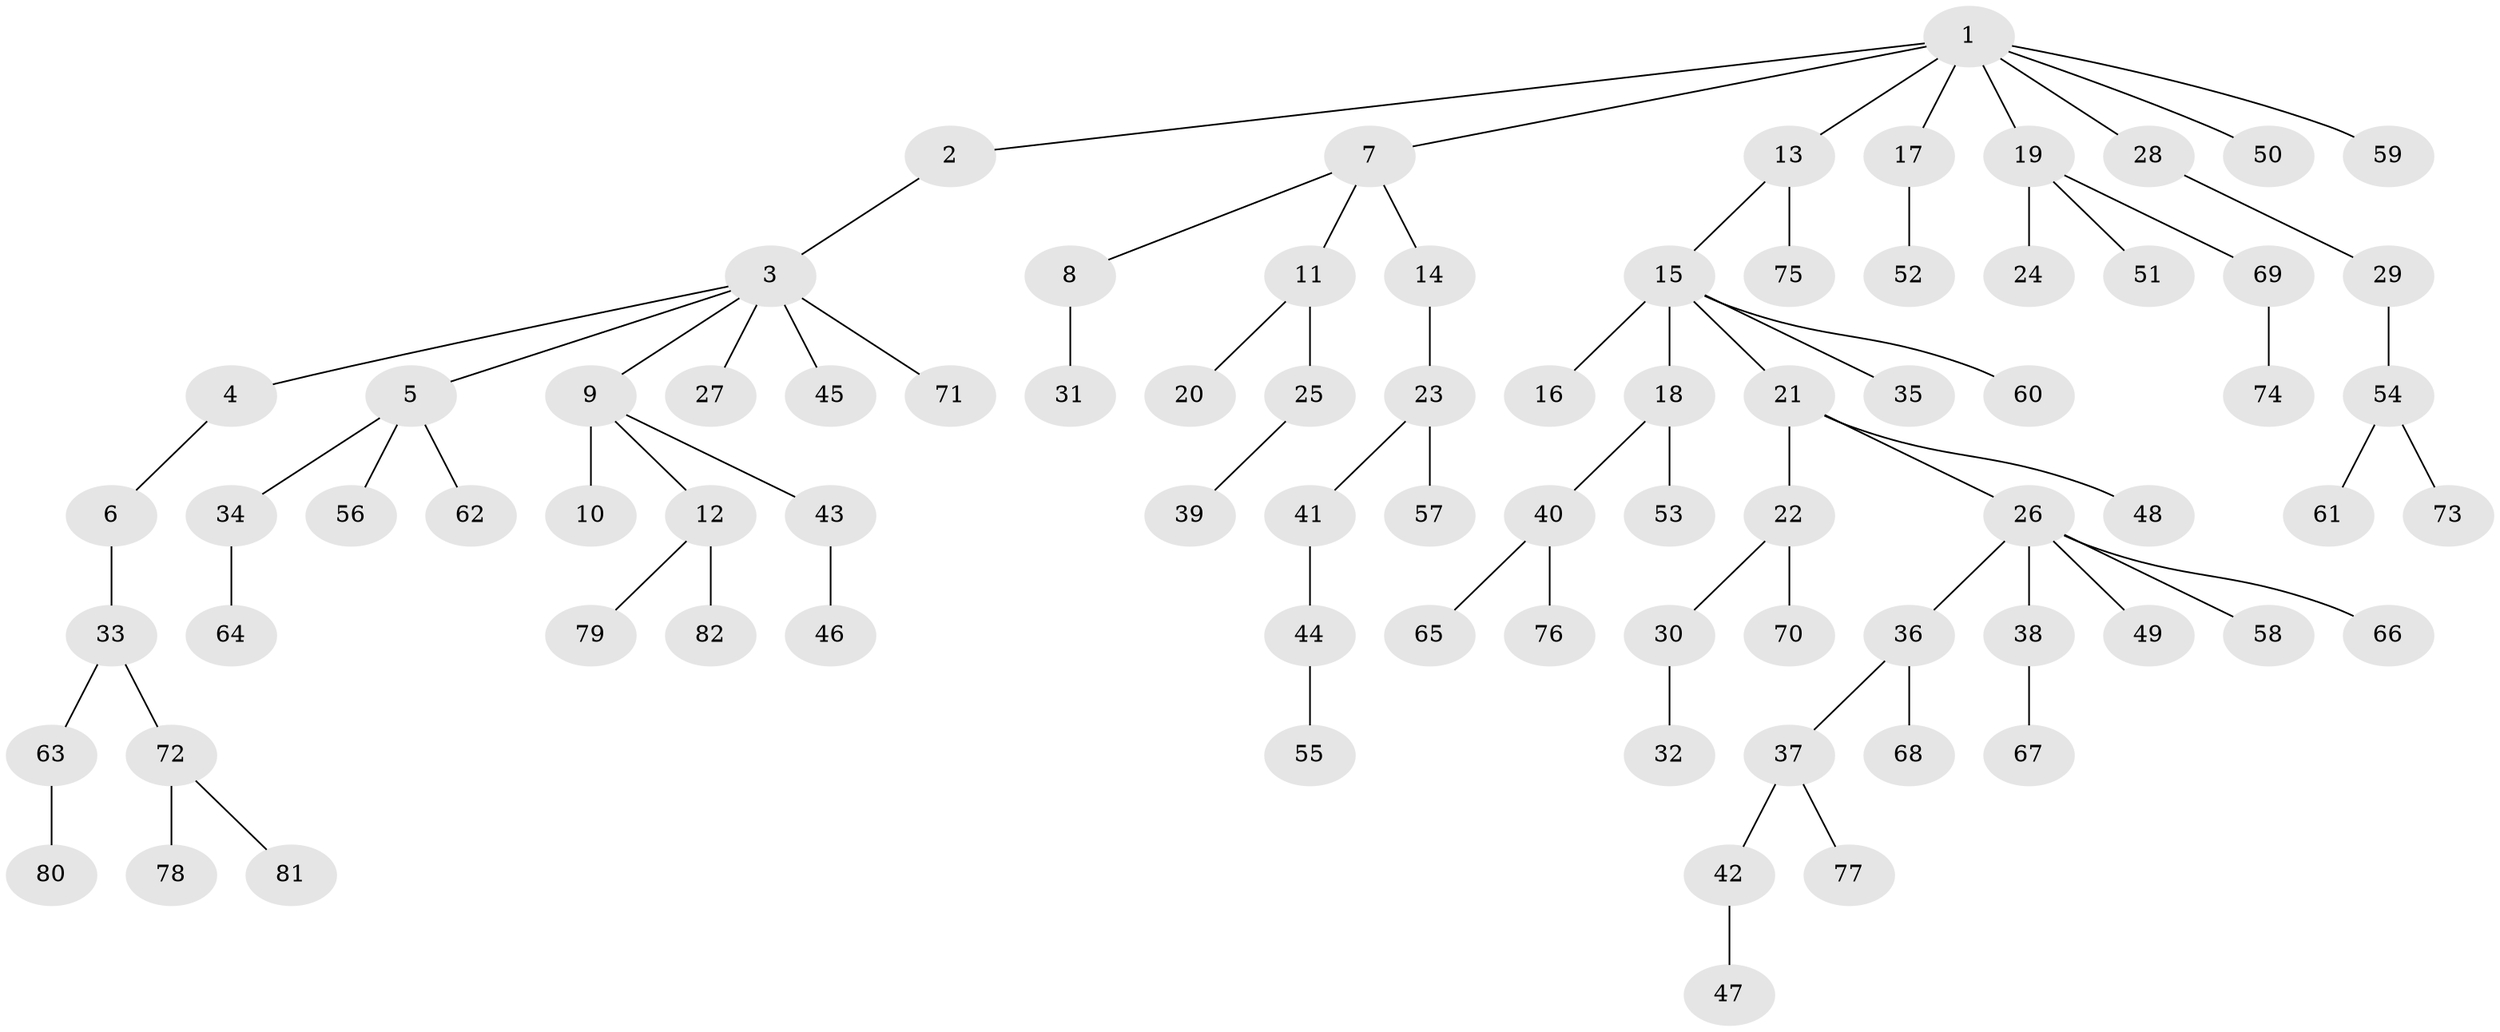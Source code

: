 // original degree distribution, {9: 0.007352941176470588, 3: 0.1323529411764706, 7: 0.014705882352941176, 5: 0.04411764705882353, 2: 0.2426470588235294, 4: 0.051470588235294115, 1: 0.5073529411764706}
// Generated by graph-tools (version 1.1) at 2025/51/03/04/25 22:51:35]
// undirected, 82 vertices, 81 edges
graph export_dot {
  node [color=gray90,style=filled];
  1;
  2;
  3;
  4;
  5;
  6;
  7;
  8;
  9;
  10;
  11;
  12;
  13;
  14;
  15;
  16;
  17;
  18;
  19;
  20;
  21;
  22;
  23;
  24;
  25;
  26;
  27;
  28;
  29;
  30;
  31;
  32;
  33;
  34;
  35;
  36;
  37;
  38;
  39;
  40;
  41;
  42;
  43;
  44;
  45;
  46;
  47;
  48;
  49;
  50;
  51;
  52;
  53;
  54;
  55;
  56;
  57;
  58;
  59;
  60;
  61;
  62;
  63;
  64;
  65;
  66;
  67;
  68;
  69;
  70;
  71;
  72;
  73;
  74;
  75;
  76;
  77;
  78;
  79;
  80;
  81;
  82;
  1 -- 2 [weight=1.0];
  1 -- 7 [weight=1.0];
  1 -- 13 [weight=1.0];
  1 -- 17 [weight=1.0];
  1 -- 19 [weight=1.0];
  1 -- 28 [weight=1.0];
  1 -- 50 [weight=1.0];
  1 -- 59 [weight=1.0];
  2 -- 3 [weight=1.0];
  3 -- 4 [weight=1.0];
  3 -- 5 [weight=1.0];
  3 -- 9 [weight=1.0];
  3 -- 27 [weight=1.0];
  3 -- 45 [weight=2.0];
  3 -- 71 [weight=1.0];
  4 -- 6 [weight=1.0];
  5 -- 34 [weight=1.0];
  5 -- 56 [weight=1.0];
  5 -- 62 [weight=1.0];
  6 -- 33 [weight=1.0];
  7 -- 8 [weight=1.0];
  7 -- 11 [weight=1.0];
  7 -- 14 [weight=1.0];
  8 -- 31 [weight=2.0];
  9 -- 10 [weight=1.0];
  9 -- 12 [weight=1.0];
  9 -- 43 [weight=1.0];
  11 -- 20 [weight=1.0];
  11 -- 25 [weight=1.0];
  12 -- 79 [weight=1.0];
  12 -- 82 [weight=1.0];
  13 -- 15 [weight=1.0];
  13 -- 75 [weight=1.0];
  14 -- 23 [weight=1.0];
  15 -- 16 [weight=1.0];
  15 -- 18 [weight=1.0];
  15 -- 21 [weight=1.0];
  15 -- 35 [weight=1.0];
  15 -- 60 [weight=1.0];
  17 -- 52 [weight=1.0];
  18 -- 40 [weight=1.0];
  18 -- 53 [weight=2.0];
  19 -- 24 [weight=1.0];
  19 -- 51 [weight=1.0];
  19 -- 69 [weight=1.0];
  21 -- 22 [weight=1.0];
  21 -- 26 [weight=1.0];
  21 -- 48 [weight=1.0];
  22 -- 30 [weight=1.0];
  22 -- 70 [weight=1.0];
  23 -- 41 [weight=1.0];
  23 -- 57 [weight=1.0];
  25 -- 39 [weight=1.0];
  26 -- 36 [weight=1.0];
  26 -- 38 [weight=1.0];
  26 -- 49 [weight=1.0];
  26 -- 58 [weight=1.0];
  26 -- 66 [weight=1.0];
  28 -- 29 [weight=1.0];
  29 -- 54 [weight=1.0];
  30 -- 32 [weight=1.0];
  33 -- 63 [weight=1.0];
  33 -- 72 [weight=1.0];
  34 -- 64 [weight=1.0];
  36 -- 37 [weight=1.0];
  36 -- 68 [weight=1.0];
  37 -- 42 [weight=1.0];
  37 -- 77 [weight=1.0];
  38 -- 67 [weight=1.0];
  40 -- 65 [weight=1.0];
  40 -- 76 [weight=1.0];
  41 -- 44 [weight=1.0];
  42 -- 47 [weight=1.0];
  43 -- 46 [weight=1.0];
  44 -- 55 [weight=1.0];
  54 -- 61 [weight=1.0];
  54 -- 73 [weight=1.0];
  63 -- 80 [weight=1.0];
  69 -- 74 [weight=1.0];
  72 -- 78 [weight=1.0];
  72 -- 81 [weight=1.0];
}
